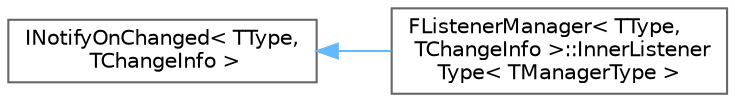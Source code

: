 digraph "Graphical Class Hierarchy"
{
 // INTERACTIVE_SVG=YES
 // LATEX_PDF_SIZE
  bgcolor="transparent";
  edge [fontname=Helvetica,fontsize=10,labelfontname=Helvetica,labelfontsize=10];
  node [fontname=Helvetica,fontsize=10,shape=box,height=0.2,width=0.4];
  rankdir="LR";
  Node0 [id="Node000000",label="INotifyOnChanged\< TType,\l TChangeInfo \>",height=0.2,width=0.4,color="grey40", fillcolor="white", style="filled",URL="$d6/d58/classINotifyOnChanged.html",tooltip=" "];
  Node0 -> Node1 [id="edge5523_Node000000_Node000001",dir="back",color="steelblue1",style="solid",tooltip=" "];
  Node1 [id="Node000001",label="FListenerManager\< TType,\l TChangeInfo \>::InnerListener\lType\< TManagerType \>",height=0.2,width=0.4,color="grey40", fillcolor="white", style="filled",URL="$db/dfb/classFListenerManager_1_1InnerListenerType.html",tooltip=" "];
}
